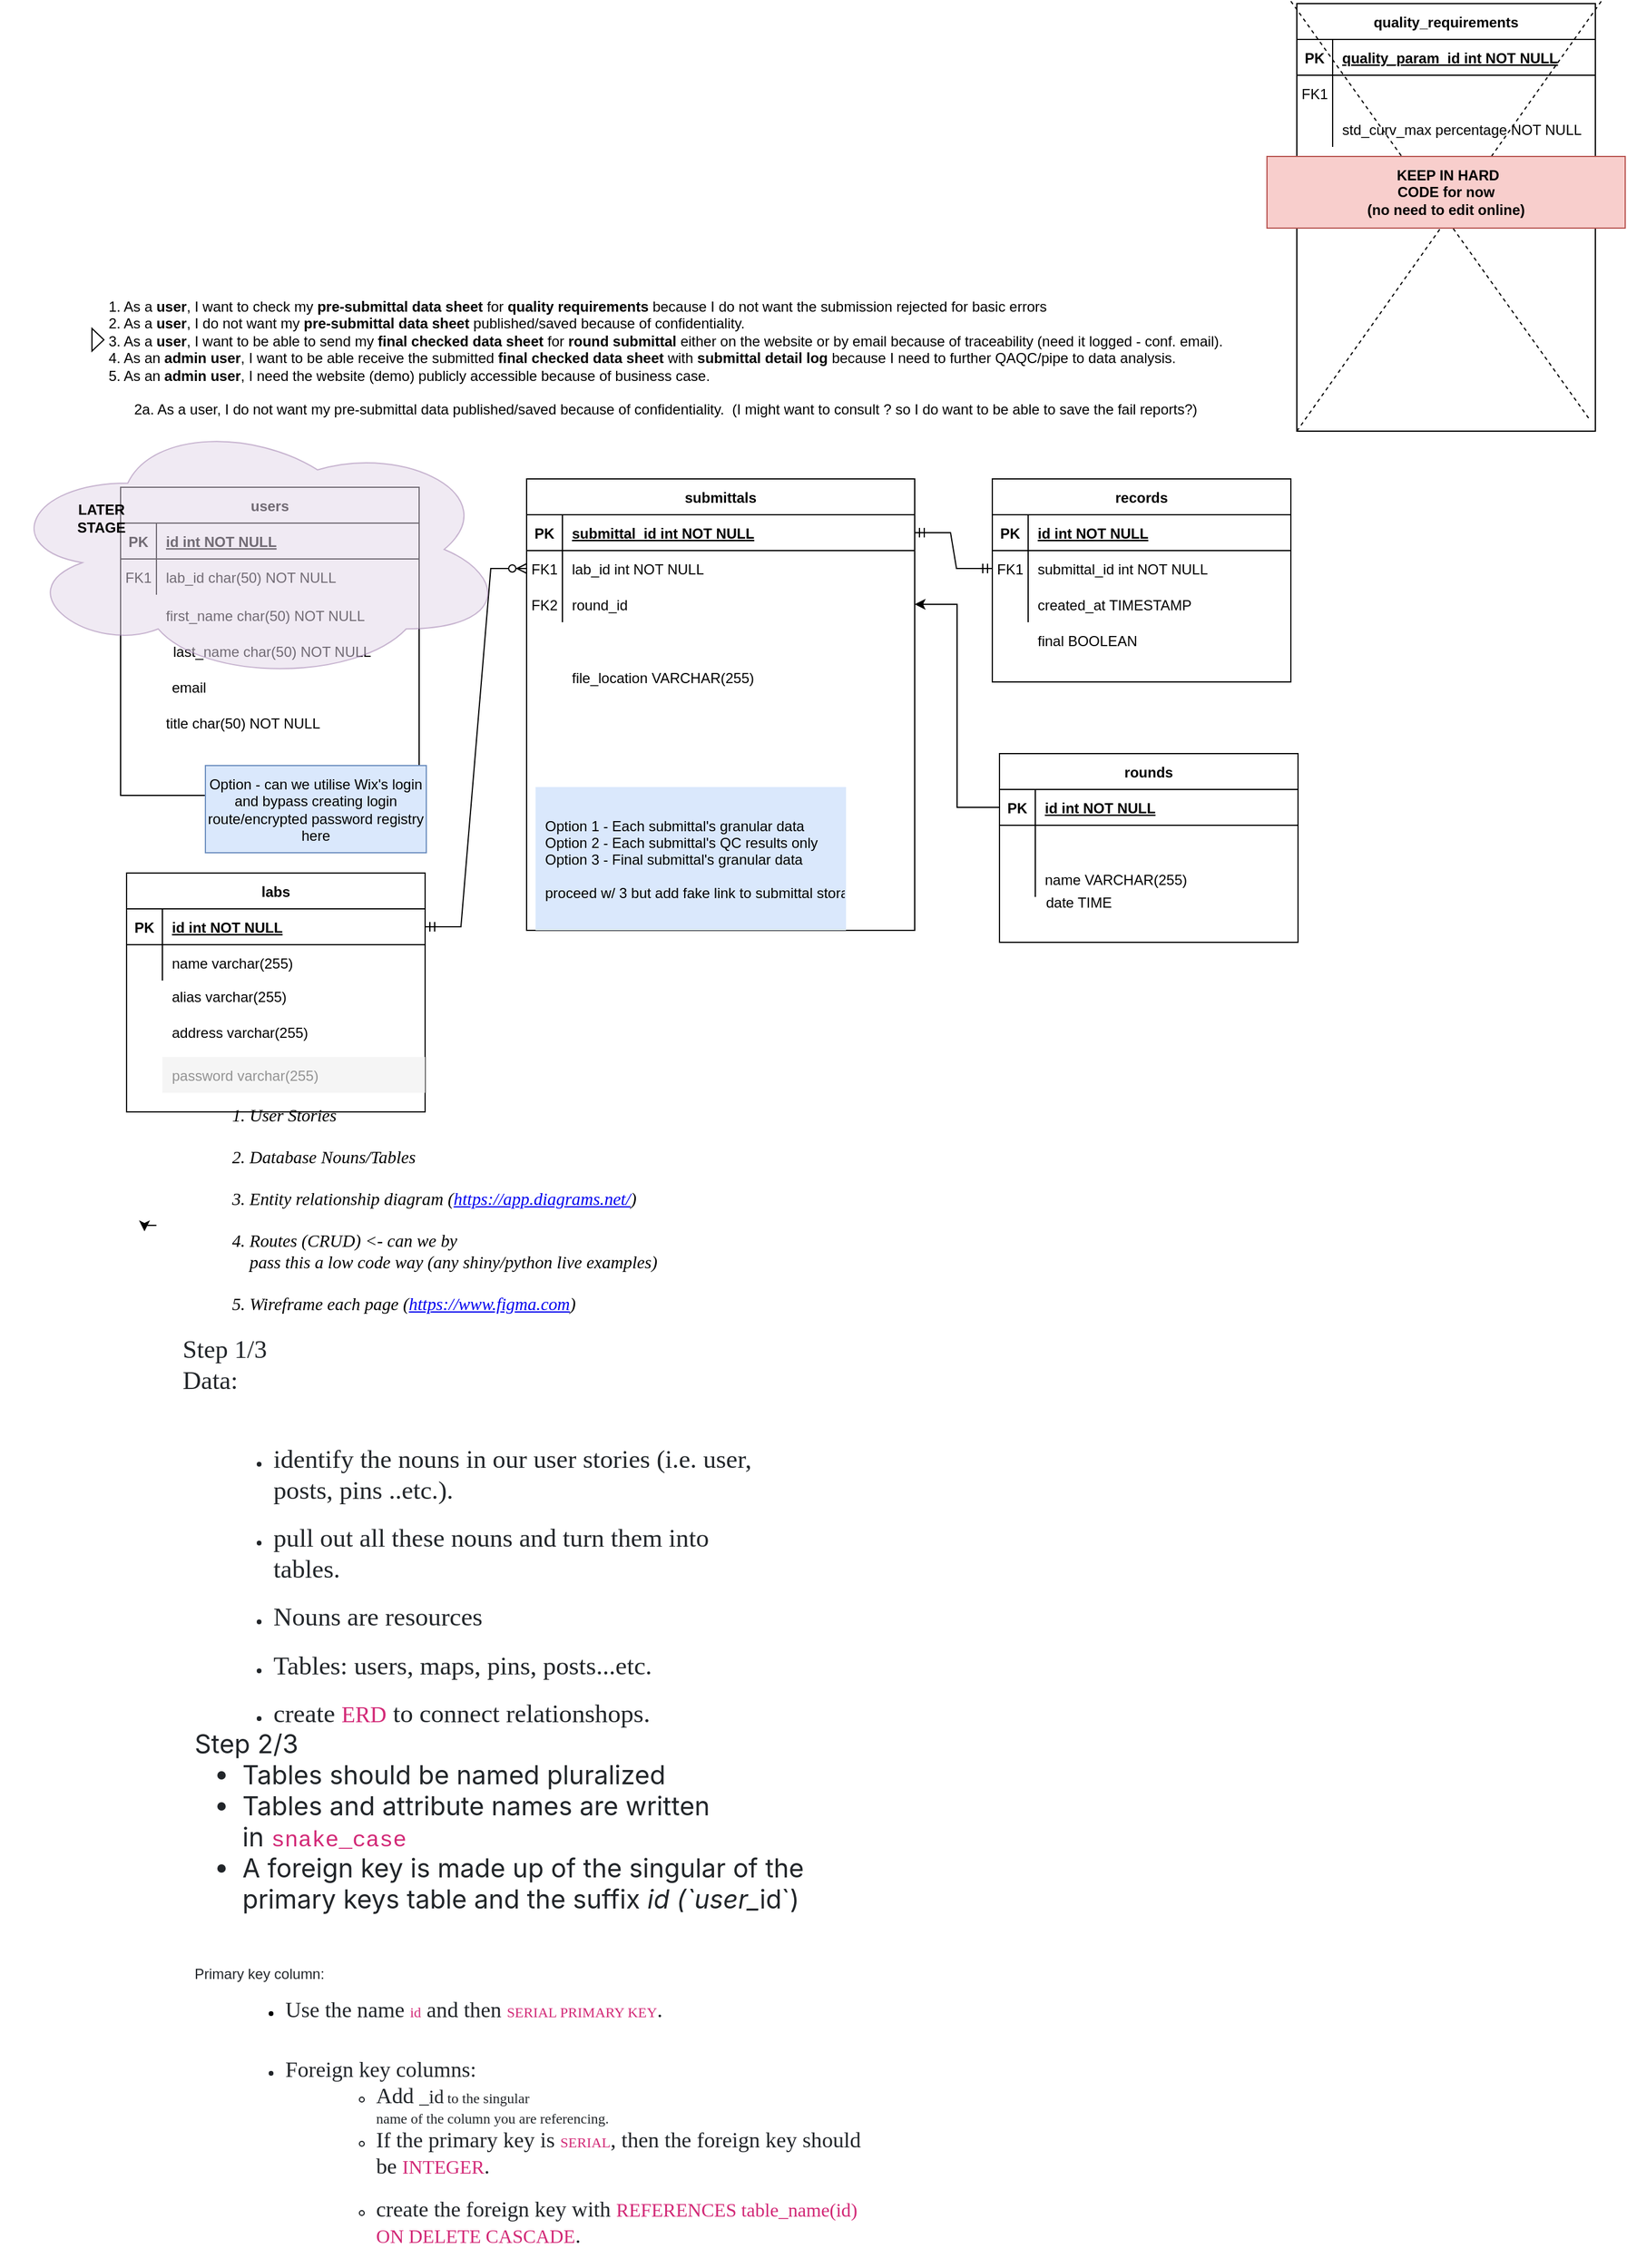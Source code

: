 <mxfile version="22.0.4" type="github">
  <diagram id="R2lEEEUBdFMjLlhIrx00" name="Page-1">
    <mxGraphModel dx="1900" dy="1681" grid="1" gridSize="10" guides="1" tooltips="1" connect="1" arrows="1" fold="1" page="1" pageScale="1" pageWidth="850" pageHeight="1100" math="0" shadow="0" extFonts="Permanent Marker^https://fonts.googleapis.com/css?family=Permanent+Marker">
      <root>
        <mxCell id="0" />
        <mxCell id="1" parent="0" />
        <mxCell id="C-vyLk0tnHw3VtMMgP7b-2" value="submittals" style="shape=table;startSize=30;container=1;collapsible=1;childLayout=tableLayout;fixedRows=1;rowLines=0;fontStyle=1;align=center;resizeLast=1;" parent="1" vertex="1">
          <mxGeometry x="390" y="200" width="325" height="378" as="geometry" />
        </mxCell>
        <mxCell id="C-vyLk0tnHw3VtMMgP7b-3" value="" style="shape=partialRectangle;collapsible=0;dropTarget=0;pointerEvents=0;fillColor=none;points=[[0,0.5],[1,0.5]];portConstraint=eastwest;top=0;left=0;right=0;bottom=1;" parent="C-vyLk0tnHw3VtMMgP7b-2" vertex="1">
          <mxGeometry y="30" width="325" height="30" as="geometry" />
        </mxCell>
        <mxCell id="C-vyLk0tnHw3VtMMgP7b-4" value="PK" style="shape=partialRectangle;overflow=hidden;connectable=0;fillColor=none;top=0;left=0;bottom=0;right=0;fontStyle=1;" parent="C-vyLk0tnHw3VtMMgP7b-3" vertex="1">
          <mxGeometry width="30" height="30" as="geometry">
            <mxRectangle width="30" height="30" as="alternateBounds" />
          </mxGeometry>
        </mxCell>
        <mxCell id="C-vyLk0tnHw3VtMMgP7b-5" value="submittal_id int NOT NULL " style="shape=partialRectangle;overflow=hidden;connectable=0;fillColor=none;top=0;left=0;bottom=0;right=0;align=left;spacingLeft=6;fontStyle=5;" parent="C-vyLk0tnHw3VtMMgP7b-3" vertex="1">
          <mxGeometry x="30" width="295" height="30" as="geometry">
            <mxRectangle width="295" height="30" as="alternateBounds" />
          </mxGeometry>
        </mxCell>
        <mxCell id="C-vyLk0tnHw3VtMMgP7b-6" value="" style="shape=partialRectangle;collapsible=0;dropTarget=0;pointerEvents=0;fillColor=none;points=[[0,0.5],[1,0.5]];portConstraint=eastwest;top=0;left=0;right=0;bottom=0;" parent="C-vyLk0tnHw3VtMMgP7b-2" vertex="1">
          <mxGeometry y="60" width="325" height="30" as="geometry" />
        </mxCell>
        <mxCell id="C-vyLk0tnHw3VtMMgP7b-7" value="FK1" style="shape=partialRectangle;overflow=hidden;connectable=0;fillColor=none;top=0;left=0;bottom=0;right=0;" parent="C-vyLk0tnHw3VtMMgP7b-6" vertex="1">
          <mxGeometry width="30" height="30" as="geometry">
            <mxRectangle width="30" height="30" as="alternateBounds" />
          </mxGeometry>
        </mxCell>
        <mxCell id="C-vyLk0tnHw3VtMMgP7b-8" value="lab_id int NOT NULL" style="shape=partialRectangle;overflow=hidden;connectable=0;fillColor=none;top=0;left=0;bottom=0;right=0;align=left;spacingLeft=6;" parent="C-vyLk0tnHw3VtMMgP7b-6" vertex="1">
          <mxGeometry x="30" width="295" height="30" as="geometry">
            <mxRectangle width="295" height="30" as="alternateBounds" />
          </mxGeometry>
        </mxCell>
        <mxCell id="C-vyLk0tnHw3VtMMgP7b-9" value="" style="shape=partialRectangle;collapsible=0;dropTarget=0;pointerEvents=0;fillColor=none;points=[[0,0.5],[1,0.5]];portConstraint=eastwest;top=0;left=0;right=0;bottom=0;" parent="C-vyLk0tnHw3VtMMgP7b-2" vertex="1">
          <mxGeometry y="90" width="325" height="30" as="geometry" />
        </mxCell>
        <mxCell id="C-vyLk0tnHw3VtMMgP7b-10" value="FK2" style="shape=partialRectangle;overflow=hidden;connectable=0;fillColor=none;top=0;left=0;bottom=0;right=0;" parent="C-vyLk0tnHw3VtMMgP7b-9" vertex="1">
          <mxGeometry width="30" height="30" as="geometry">
            <mxRectangle width="30" height="30" as="alternateBounds" />
          </mxGeometry>
        </mxCell>
        <mxCell id="C-vyLk0tnHw3VtMMgP7b-11" value="round_id" style="shape=partialRectangle;overflow=hidden;connectable=0;fillColor=none;top=0;left=0;bottom=0;right=0;align=left;spacingLeft=6;" parent="C-vyLk0tnHw3VtMMgP7b-9" vertex="1">
          <mxGeometry x="30" width="295" height="30" as="geometry">
            <mxRectangle width="295" height="30" as="alternateBounds" />
          </mxGeometry>
        </mxCell>
        <mxCell id="C-vyLk0tnHw3VtMMgP7b-13" value="quality_requirements" style="shape=table;startSize=30;container=1;collapsible=1;childLayout=tableLayout;fixedRows=1;rowLines=0;fontStyle=1;align=center;resizeLast=1;" parent="1" vertex="1">
          <mxGeometry x="1035" y="-198" width="250" height="358" as="geometry" />
        </mxCell>
        <mxCell id="C-vyLk0tnHw3VtMMgP7b-14" value="" style="shape=partialRectangle;collapsible=0;dropTarget=0;pointerEvents=0;fillColor=none;points=[[0,0.5],[1,0.5]];portConstraint=eastwest;top=0;left=0;right=0;bottom=1;" parent="C-vyLk0tnHw3VtMMgP7b-13" vertex="1">
          <mxGeometry y="30" width="250" height="30" as="geometry" />
        </mxCell>
        <mxCell id="C-vyLk0tnHw3VtMMgP7b-15" value="PK" style="shape=partialRectangle;overflow=hidden;connectable=0;fillColor=none;top=0;left=0;bottom=0;right=0;fontStyle=1;" parent="C-vyLk0tnHw3VtMMgP7b-14" vertex="1">
          <mxGeometry width="30" height="30" as="geometry">
            <mxRectangle width="30" height="30" as="alternateBounds" />
          </mxGeometry>
        </mxCell>
        <mxCell id="C-vyLk0tnHw3VtMMgP7b-16" value="quality_param_id int NOT NULL " style="shape=partialRectangle;overflow=hidden;connectable=0;fillColor=none;top=0;left=0;bottom=0;right=0;align=left;spacingLeft=6;fontStyle=5;" parent="C-vyLk0tnHw3VtMMgP7b-14" vertex="1">
          <mxGeometry x="30" width="220" height="30" as="geometry">
            <mxRectangle width="220" height="30" as="alternateBounds" />
          </mxGeometry>
        </mxCell>
        <mxCell id="C-vyLk0tnHw3VtMMgP7b-17" value="" style="shape=partialRectangle;collapsible=0;dropTarget=0;pointerEvents=0;fillColor=none;points=[[0,0.5],[1,0.5]];portConstraint=eastwest;top=0;left=0;right=0;bottom=0;" parent="C-vyLk0tnHw3VtMMgP7b-13" vertex="1">
          <mxGeometry y="60" width="250" height="30" as="geometry" />
        </mxCell>
        <mxCell id="C-vyLk0tnHw3VtMMgP7b-18" value="FK1" style="shape=partialRectangle;overflow=hidden;connectable=0;fillColor=none;top=0;left=0;bottom=0;right=0;" parent="C-vyLk0tnHw3VtMMgP7b-17" vertex="1">
          <mxGeometry width="30" height="30" as="geometry">
            <mxRectangle width="30" height="30" as="alternateBounds" />
          </mxGeometry>
        </mxCell>
        <mxCell id="C-vyLk0tnHw3VtMMgP7b-19" value="" style="shape=partialRectangle;overflow=hidden;connectable=0;fillColor=none;top=0;left=0;bottom=0;right=0;align=left;spacingLeft=6;" parent="C-vyLk0tnHw3VtMMgP7b-17" vertex="1">
          <mxGeometry x="30" width="220" height="30" as="geometry">
            <mxRectangle width="220" height="30" as="alternateBounds" />
          </mxGeometry>
        </mxCell>
        <mxCell id="C-vyLk0tnHw3VtMMgP7b-20" value="" style="shape=partialRectangle;collapsible=0;dropTarget=0;pointerEvents=0;fillColor=none;points=[[0,0.5],[1,0.5]];portConstraint=eastwest;top=0;left=0;right=0;bottom=0;" parent="C-vyLk0tnHw3VtMMgP7b-13" vertex="1">
          <mxGeometry y="90" width="250" height="30" as="geometry" />
        </mxCell>
        <mxCell id="C-vyLk0tnHw3VtMMgP7b-21" value="" style="shape=partialRectangle;overflow=hidden;connectable=0;fillColor=none;top=0;left=0;bottom=0;right=0;" parent="C-vyLk0tnHw3VtMMgP7b-20" vertex="1">
          <mxGeometry width="30" height="30" as="geometry">
            <mxRectangle width="30" height="30" as="alternateBounds" />
          </mxGeometry>
        </mxCell>
        <mxCell id="C-vyLk0tnHw3VtMMgP7b-22" value="std_curv_max percentage NOT NULL" style="shape=partialRectangle;overflow=hidden;connectable=0;fillColor=none;top=0;left=0;bottom=0;right=0;align=left;spacingLeft=6;" parent="C-vyLk0tnHw3VtMMgP7b-20" vertex="1">
          <mxGeometry x="30" width="220" height="30" as="geometry">
            <mxRectangle width="220" height="30" as="alternateBounds" />
          </mxGeometry>
        </mxCell>
        <mxCell id="C-vyLk0tnHw3VtMMgP7b-23" value="users" style="shape=table;startSize=30;container=1;collapsible=1;childLayout=tableLayout;fixedRows=1;rowLines=0;fontStyle=1;align=center;resizeLast=1;" parent="1" vertex="1">
          <mxGeometry x="50" y="207" width="250" height="258" as="geometry" />
        </mxCell>
        <mxCell id="C-vyLk0tnHw3VtMMgP7b-24" value="" style="shape=partialRectangle;collapsible=0;dropTarget=0;pointerEvents=0;fillColor=none;points=[[0,0.5],[1,0.5]];portConstraint=eastwest;top=0;left=0;right=0;bottom=1;" parent="C-vyLk0tnHw3VtMMgP7b-23" vertex="1">
          <mxGeometry y="30" width="250" height="30" as="geometry" />
        </mxCell>
        <mxCell id="C-vyLk0tnHw3VtMMgP7b-25" value="PK" style="shape=partialRectangle;overflow=hidden;connectable=0;fillColor=none;top=0;left=0;bottom=0;right=0;fontStyle=1;" parent="C-vyLk0tnHw3VtMMgP7b-24" vertex="1">
          <mxGeometry width="30" height="30" as="geometry">
            <mxRectangle width="30" height="30" as="alternateBounds" />
          </mxGeometry>
        </mxCell>
        <mxCell id="C-vyLk0tnHw3VtMMgP7b-26" value="id int NOT NULL " style="shape=partialRectangle;overflow=hidden;connectable=0;fillColor=none;top=0;left=0;bottom=0;right=0;align=left;spacingLeft=6;fontStyle=5;" parent="C-vyLk0tnHw3VtMMgP7b-24" vertex="1">
          <mxGeometry x="30" width="220" height="30" as="geometry">
            <mxRectangle width="220" height="30" as="alternateBounds" />
          </mxGeometry>
        </mxCell>
        <mxCell id="C-vyLk0tnHw3VtMMgP7b-27" value="" style="shape=partialRectangle;collapsible=0;dropTarget=0;pointerEvents=0;fillColor=none;points=[[0,0.5],[1,0.5]];portConstraint=eastwest;top=0;left=0;right=0;bottom=0;" parent="C-vyLk0tnHw3VtMMgP7b-23" vertex="1">
          <mxGeometry y="60" width="250" height="30" as="geometry" />
        </mxCell>
        <mxCell id="C-vyLk0tnHw3VtMMgP7b-28" value="FK1" style="shape=partialRectangle;overflow=hidden;connectable=0;fillColor=none;top=0;left=0;bottom=0;right=0;" parent="C-vyLk0tnHw3VtMMgP7b-27" vertex="1">
          <mxGeometry width="30" height="30" as="geometry">
            <mxRectangle width="30" height="30" as="alternateBounds" />
          </mxGeometry>
        </mxCell>
        <mxCell id="C-vyLk0tnHw3VtMMgP7b-29" value="lab_id char(50) NOT NULL" style="shape=partialRectangle;overflow=hidden;connectable=0;fillColor=none;top=0;left=0;bottom=0;right=0;align=left;spacingLeft=6;" parent="C-vyLk0tnHw3VtMMgP7b-27" vertex="1">
          <mxGeometry x="30" width="220" height="30" as="geometry">
            <mxRectangle width="220" height="30" as="alternateBounds" />
          </mxGeometry>
        </mxCell>
        <mxCell id="vGxOkrH0zRZI_J92hGHK-21" style="edgeStyle=orthogonalEdgeStyle;rounded=0;orthogonalLoop=1;jettySize=auto;html=1;exitX=0;exitY=0.5;exitDx=0;exitDy=0;" edge="1" parent="1" source="6bqY5o3mOroTgVvBI9Zh-2">
          <mxGeometry relative="1" as="geometry">
            <mxPoint x="70" y="830" as="targetPoint" />
          </mxGeometry>
        </mxCell>
        <mxCell id="6bqY5o3mOroTgVvBI9Zh-2" value="&lt;ol type=&quot;1&quot; style=&quot;margin-left: 0.375in; direction: ltr; unicode-bidi: embed; margin-top: 0in; margin-bottom: 0in; font-family: Calibri; font-size: 11pt; font-weight: normal;&quot;&gt;&#xa; &lt;li value=&quot;1&quot; style=&quot;margin-top:0;margin-bottom:0;vertical-align:middle&quot;&gt;&lt;span style=&quot;font-weight: normal; font-family: Calibri; font-size: 11pt;&quot;&gt;User Stories&lt;/span&gt;&lt;/li&gt;&#xa; &lt;li style=&quot;margin-top:0;margin-bottom:0;vertical-align:middle&quot;&gt;&lt;span style=&quot;font-family:Calibri;font-size:11.0pt&quot;&gt;Database Nouns/Tables&lt;/span&gt;&lt;/li&gt;&#xa; &lt;li style=&quot;margin-top:0;margin-bottom:0;vertical-align:middle&quot;&gt;&lt;span style=&quot;font-family:Calibri;font-size:11.0pt&quot;&gt;Entity relationship diagram (&lt;/span&gt;&lt;a href=&quot;https://app.diagrams.net/&quot;&gt;&lt;span style=&quot;font-family:Calibri;&#xa;     font-size:11.0pt&quot;&gt;https://app.diagrams.net/&lt;/span&gt;&lt;/a&gt;&lt;span style=&quot;font-family:Calibri;font-size:11.0pt&quot;&gt;)&lt;/span&gt;&lt;/li&gt;&#xa; &lt;li style=&quot;margin-top:0;margin-bottom:0;vertical-align:middle&quot;&gt;&lt;span style=&quot;font-family:Calibri;font-size:11.0pt&quot;&gt;Routes (CRUD) &amp;lt;- can we by&#xa;     pass this a low code way (any shiny/python live examples)&lt;/span&gt;&lt;/li&gt;&#xa; &lt;li style=&quot;margin-top:0;margin-bottom:0;vertical-align:middle&quot;&gt;&lt;span style=&quot;font-family:Calibri;font-size:11.0pt&quot;&gt;Wireframe each page (&lt;/span&gt;&lt;a href=&quot;https://www.figma.com&quot;&gt;&lt;span style=&quot;font-family:Calibri;font-size:&#xa;     11.0pt&quot;&gt;https://www.figma.com&lt;/span&gt;&lt;/a&gt;&lt;span style=&quot;font-family:Calibri;&#xa;     font-size:11.0pt&quot;&gt;)&lt;/span&gt;&lt;/li&gt;&#xa;&lt;/ol&gt;" style="text;whiteSpace=wrap;html=1;fontStyle=2" parent="1" vertex="1">
          <mxGeometry x="80" y="700" width="450" height="250" as="geometry" />
        </mxCell>
        <mxCell id="6bqY5o3mOroTgVvBI9Zh-3" value="&lt;p style=&quot;margin:0in;font-family:Calibri;font-size:16.0pt;color:#212529&quot;&gt;&lt;span style=&quot;background:white&quot;&gt;Step 1/3&lt;/span&gt;&lt;/p&gt;&lt;p style=&quot;margin:0in;font-family:Calibri;font-size:16.0pt;color:#212529&quot;&gt;&lt;span style=&quot;background:white&quot;&gt;Data:&lt;/span&gt;&lt;/p&gt;&lt;br&gt;&lt;br&gt;&lt;ul type=&quot;disc&quot; style=&quot;margin-left:.375in;direction:ltr;unicode-bidi:embed;&lt;br/&gt; margin-top:0in;margin-bottom:0in&quot;&gt; &lt;li style=&quot;margin-top:0;margin-bottom:0;vertical-align:middle;color:#212529&quot;&gt;&lt;span style=&quot;font-family:Calibri;font-size:16.2pt;background:white&quot;&gt;identify the&amp;nbsp;nouns in our user stories (i.e. user, posts, pins ..etc.).&lt;/span&gt;&lt;/li&gt;&lt;br&gt; &lt;li style=&quot;margin-top:0;margin-bottom:0;vertical-align:middle;color:#212529&quot;&gt;&lt;span style=&quot;font-family:Calibri;font-size:16.2pt;background:white&quot;&gt;pull out all&amp;nbsp;these nouns and turn them into tables.&lt;/span&gt;&lt;/li&gt;&lt;br&gt; &lt;li style=&quot;margin-top:0;margin-bottom:0;vertical-align:middle;color:#212529&quot;&gt;&lt;span style=&quot;font-family:Calibri;font-size:16.2pt;background:white&quot;&gt;Nouns are&amp;nbsp;resources&lt;/span&gt;&lt;/li&gt;&lt;br&gt; &lt;li style=&quot;margin-top:0;margin-bottom:0;vertical-align:middle;color:#212529&quot;&gt;&lt;span style=&quot;font-family:Calibri;font-size:16.2pt;background:white&quot;&gt;Tables:&amp;nbsp;users, maps, pins, posts...etc.&lt;/span&gt;&lt;/li&gt;&lt;br&gt; &lt;li style=&quot;margin-top:0;margin-bottom:0;vertical-align:middle;color:#212529&quot;&gt;&lt;span style=&quot;font-family:Calibri;font-size:16.2pt;color:#212529;background:white&quot;&gt;create&amp;nbsp;&lt;/span&gt;&lt;span style=&quot;font-family:Calibri;font-size:14.15pt;color:#D22876;background:&lt;br/&gt;     white&quot;&gt;ERD&lt;/span&gt;&lt;span style=&quot;font-family:Calibri;font-size:16.2pt;&lt;br/&gt;     color:#212529;background:white&quot;&gt;&amp;nbsp;to connect relationshops.&lt;/span&gt;&lt;/li&gt;&lt;br&gt;&lt;/ul&gt;" style="text;whiteSpace=wrap;html=1;" parent="1" vertex="1">
          <mxGeometry x="100" y="910" width="490" height="180" as="geometry" />
        </mxCell>
        <mxCell id="6bqY5o3mOroTgVvBI9Zh-4" value="&lt;div style=&quot;text-align: left;&quot;&gt;&lt;span style=&quot;background-color: initial;&quot;&gt;1. As a &lt;b&gt;user&lt;/b&gt;, I want to check my &lt;b&gt;pre-submittal data sheet&lt;/b&gt; for&lt;b&gt;&amp;nbsp;quality requirements&amp;nbsp;&lt;/b&gt;because I do not want the submission rejected for basic errors&lt;/span&gt;&lt;/div&gt;&lt;span style=&quot;background-color: initial;&quot;&gt;&lt;div style=&quot;text-align: left;&quot;&gt;&lt;span style=&quot;background-color: initial;&quot;&gt;2. As a &lt;b&gt;user&lt;/b&gt;, I do not want my &lt;b&gt;pre-submittal data sheet &lt;/b&gt;published/saved because of confidentiality.&amp;nbsp;&amp;nbsp;&lt;/span&gt;&lt;/div&gt;&lt;/span&gt;&lt;div style=&quot;text-align: left;&quot;&gt;3. As a &lt;b&gt;user&lt;/b&gt;, I want to be able to send my &lt;b&gt;final checked data sheet&lt;/b&gt; for &lt;b&gt;round submittal &lt;/b&gt;either on the website or by email because of traceability (need it logged - conf. email).&lt;/div&gt;&lt;div style=&quot;text-align: left;&quot;&gt;4. As an &lt;b&gt;admin user&lt;/b&gt;, I want to be able receive the submitted&amp;nbsp;&lt;b style=&quot;border-color: var(--border-color);&quot;&gt;final checked data sheet&lt;/b&gt;&amp;nbsp;with &lt;b&gt;submittal detail log &lt;/b&gt;because I need to further QAQC/pipe to data analysis.&lt;/div&gt;&lt;div style=&quot;text-align: left;&quot;&gt;5. As an &lt;b&gt;admin user&lt;/b&gt;, I need the website (demo) publicly accessible because of business case.&lt;/div&gt;&lt;div style=&quot;text-align: left;&quot;&gt;&lt;br&gt;&lt;/div&gt;2a. As a user, I do not want my pre-submittal data published/saved because of confidentiality.&amp;nbsp; (I might want to consult ? so I do want to be able to save the fail reports?)&lt;div style=&quot;text-align: left;&quot;&gt;&amp;nbsp;&lt;/div&gt;" style="text;html=1;align=center;verticalAlign=middle;resizable=0;points=[];autosize=1;strokeColor=none;fillColor=none;" parent="1" vertex="1">
          <mxGeometry x="26" y="41" width="960" height="130" as="geometry" />
        </mxCell>
        <mxCell id="6bqY5o3mOroTgVvBI9Zh-5" value="records" style="shape=table;startSize=30;container=1;collapsible=1;childLayout=tableLayout;fixedRows=1;rowLines=0;fontStyle=1;align=center;resizeLast=1;" parent="1" vertex="1">
          <mxGeometry x="780" y="200" width="250" height="170" as="geometry" />
        </mxCell>
        <mxCell id="6bqY5o3mOroTgVvBI9Zh-6" value="" style="shape=partialRectangle;collapsible=0;dropTarget=0;pointerEvents=0;fillColor=none;points=[[0,0.5],[1,0.5]];portConstraint=eastwest;top=0;left=0;right=0;bottom=1;" parent="6bqY5o3mOroTgVvBI9Zh-5" vertex="1">
          <mxGeometry y="30" width="250" height="30" as="geometry" />
        </mxCell>
        <mxCell id="6bqY5o3mOroTgVvBI9Zh-7" value="PK" style="shape=partialRectangle;overflow=hidden;connectable=0;fillColor=none;top=0;left=0;bottom=0;right=0;fontStyle=1;" parent="6bqY5o3mOroTgVvBI9Zh-6" vertex="1">
          <mxGeometry width="30" height="30" as="geometry">
            <mxRectangle width="30" height="30" as="alternateBounds" />
          </mxGeometry>
        </mxCell>
        <mxCell id="6bqY5o3mOroTgVvBI9Zh-8" value="id int NOT NULL " style="shape=partialRectangle;overflow=hidden;connectable=0;fillColor=none;top=0;left=0;bottom=0;right=0;align=left;spacingLeft=6;fontStyle=5;" parent="6bqY5o3mOroTgVvBI9Zh-6" vertex="1">
          <mxGeometry x="30" width="220" height="30" as="geometry">
            <mxRectangle width="220" height="30" as="alternateBounds" />
          </mxGeometry>
        </mxCell>
        <mxCell id="6bqY5o3mOroTgVvBI9Zh-9" value="" style="shape=partialRectangle;collapsible=0;dropTarget=0;pointerEvents=0;fillColor=none;points=[[0,0.5],[1,0.5]];portConstraint=eastwest;top=0;left=0;right=0;bottom=0;" parent="6bqY5o3mOroTgVvBI9Zh-5" vertex="1">
          <mxGeometry y="60" width="250" height="30" as="geometry" />
        </mxCell>
        <mxCell id="6bqY5o3mOroTgVvBI9Zh-10" value="FK1" style="shape=partialRectangle;overflow=hidden;connectable=0;fillColor=none;top=0;left=0;bottom=0;right=0;" parent="6bqY5o3mOroTgVvBI9Zh-9" vertex="1">
          <mxGeometry width="30" height="30" as="geometry">
            <mxRectangle width="30" height="30" as="alternateBounds" />
          </mxGeometry>
        </mxCell>
        <mxCell id="6bqY5o3mOroTgVvBI9Zh-11" value="submittal_id int NOT NULL" style="shape=partialRectangle;overflow=hidden;connectable=0;fillColor=none;top=0;left=0;bottom=0;right=0;align=left;spacingLeft=6;" parent="6bqY5o3mOroTgVvBI9Zh-9" vertex="1">
          <mxGeometry x="30" width="220" height="30" as="geometry">
            <mxRectangle width="220" height="30" as="alternateBounds" />
          </mxGeometry>
        </mxCell>
        <mxCell id="6bqY5o3mOroTgVvBI9Zh-12" value="" style="shape=partialRectangle;collapsible=0;dropTarget=0;pointerEvents=0;fillColor=none;points=[[0,0.5],[1,0.5]];portConstraint=eastwest;top=0;left=0;right=0;bottom=0;" parent="6bqY5o3mOroTgVvBI9Zh-5" vertex="1">
          <mxGeometry y="90" width="250" height="30" as="geometry" />
        </mxCell>
        <mxCell id="6bqY5o3mOroTgVvBI9Zh-13" value="" style="shape=partialRectangle;overflow=hidden;connectable=0;fillColor=none;top=0;left=0;bottom=0;right=0;" parent="6bqY5o3mOroTgVvBI9Zh-12" vertex="1">
          <mxGeometry width="30" height="30" as="geometry">
            <mxRectangle width="30" height="30" as="alternateBounds" />
          </mxGeometry>
        </mxCell>
        <mxCell id="6bqY5o3mOroTgVvBI9Zh-14" value="created_at TIMESTAMP " style="shape=partialRectangle;overflow=hidden;connectable=0;fillColor=none;top=0;left=0;bottom=0;right=0;align=left;spacingLeft=6;" parent="6bqY5o3mOroTgVvBI9Zh-12" vertex="1">
          <mxGeometry x="30" width="220" height="30" as="geometry">
            <mxRectangle width="220" height="30" as="alternateBounds" />
          </mxGeometry>
        </mxCell>
        <mxCell id="OLvyXjZIV-3iLolBgsrd-2" value="last_name char(50) NOT NULL" style="shape=partialRectangle;overflow=hidden;connectable=0;fillColor=none;top=0;left=0;bottom=0;right=0;align=left;spacingLeft=6;" parent="1" vertex="1">
          <mxGeometry x="86" y="329" width="220" height="30" as="geometry">
            <mxRectangle width="220" height="30" as="alternateBounds" />
          </mxGeometry>
        </mxCell>
        <mxCell id="OLvyXjZIV-3iLolBgsrd-4" value="title char(50) NOT NULL" style="shape=partialRectangle;overflow=hidden;connectable=0;fillColor=none;top=0;left=0;bottom=0;right=0;align=left;spacingLeft=6;" parent="1" vertex="1">
          <mxGeometry x="80" y="389" width="220" height="30" as="geometry">
            <mxRectangle width="220" height="30" as="alternateBounds" />
          </mxGeometry>
        </mxCell>
        <mxCell id="OLvyXjZIV-3iLolBgsrd-6" value="final BOOLEAN" style="shape=partialRectangle;overflow=hidden;connectable=0;fillColor=none;top=0;left=0;bottom=0;right=0;align=left;spacingLeft=6;" parent="1" vertex="1">
          <mxGeometry x="810" y="320" width="220" height="30" as="geometry">
            <mxRectangle width="220" height="30" as="alternateBounds" />
          </mxGeometry>
        </mxCell>
        <mxCell id="OLvyXjZIV-3iLolBgsrd-7" value="" style="shape=partialRectangle;collapsible=0;dropTarget=0;pointerEvents=0;fillColor=none;points=[[0,0.5],[1,0.5]];portConstraint=eastwest;top=0;left=0;right=0;bottom=0;" parent="1" vertex="1">
          <mxGeometry x="290" y="400" width="290" height="120" as="geometry" />
        </mxCell>
        <mxCell id="OLvyXjZIV-3iLolBgsrd-8" value="" style="shape=partialRectangle;overflow=hidden;connectable=0;fillColor=none;top=0;left=0;bottom=0;right=0;" parent="OLvyXjZIV-3iLolBgsrd-7" vertex="1">
          <mxGeometry width="30" height="30" as="geometry">
            <mxRectangle width="30" height="30" as="alternateBounds" />
          </mxGeometry>
        </mxCell>
        <mxCell id="OLvyXjZIV-3iLolBgsrd-10" value="" style="shape=partialRectangle;collapsible=0;dropTarget=0;pointerEvents=0;fillColor=none;points=[[0,0.5],[1,0.5]];portConstraint=eastwest;top=0;left=0;right=0;bottom=0;" parent="1" vertex="1">
          <mxGeometry x="395" y="337" width="250" height="30" as="geometry" />
        </mxCell>
        <mxCell id="OLvyXjZIV-3iLolBgsrd-11" value="" style="shape=partialRectangle;overflow=hidden;connectable=0;fillColor=none;top=0;left=0;bottom=0;right=0;" parent="OLvyXjZIV-3iLolBgsrd-10" vertex="1">
          <mxGeometry width="30" height="30" as="geometry">
            <mxRectangle width="30" height="30" as="alternateBounds" />
          </mxGeometry>
        </mxCell>
        <mxCell id="OLvyXjZIV-3iLolBgsrd-17" value="" style="endArrow=none;dashed=1;html=1;rounded=0;exitX=0;exitY=1;exitDx=0;exitDy=0;" parent="1" source="C-vyLk0tnHw3VtMMgP7b-13" edge="1">
          <mxGeometry width="50" height="50" relative="1" as="geometry">
            <mxPoint x="1150" y="60" as="sourcePoint" />
            <mxPoint x="1290" y="-200" as="targetPoint" />
          </mxGeometry>
        </mxCell>
        <mxCell id="OLvyXjZIV-3iLolBgsrd-20" value="" style="endArrow=none;dashed=1;html=1;rounded=0;" parent="1" edge="1">
          <mxGeometry width="50" height="50" relative="1" as="geometry">
            <mxPoint x="1030" y="-200" as="sourcePoint" />
            <mxPoint x="1280" y="150" as="targetPoint" />
          </mxGeometry>
        </mxCell>
        <mxCell id="OLvyXjZIV-3iLolBgsrd-25" value="&amp;nbsp;KEEP IN HARD&lt;br&gt;CODE for now&lt;br&gt;(no need to edit online)" style="text;html=1;strokeColor=#b85450;fillColor=#f8cecc;align=center;verticalAlign=middle;whiteSpace=wrap;rounded=0;fontStyle=1" parent="1" vertex="1">
          <mxGeometry x="1010" y="-70" width="300" height="60" as="geometry" />
        </mxCell>
        <mxCell id="OLvyXjZIV-3iLolBgsrd-26" value="&lt;ul type=&quot;disc&quot; style=&quot;margin-left:.375in;direction:ltr;unicode-bidi:embed;&lt;br/&gt; margin-top:0in;margin-bottom:0in&quot;&gt;&lt;br&gt;&lt;/ul&gt;" style="text;whiteSpace=wrap;html=1;" parent="1" vertex="1">
          <mxGeometry x="576" y="1130" width="390" height="310" as="geometry" />
        </mxCell>
        <mxCell id="OLvyXjZIV-3iLolBgsrd-28" value="" style="edgeStyle=entityRelationEdgeStyle;fontSize=12;html=1;endArrow=ERzeroToMany;startArrow=ERmandOne;rounded=0;" parent="1" edge="1" target="C-vyLk0tnHw3VtMMgP7b-6" source="vGxOkrH0zRZI_J92hGHK-6">
          <mxGeometry width="100" height="100" relative="1" as="geometry">
            <mxPoint x="305" y="257" as="sourcePoint" />
            <mxPoint x="365" y="290" as="targetPoint" />
          </mxGeometry>
        </mxCell>
        <mxCell id="OLvyXjZIV-3iLolBgsrd-29" value="" style="edgeStyle=entityRelationEdgeStyle;fontSize=12;html=1;endArrow=ERmandOne;startArrow=ERmandOne;rounded=0;" parent="1" source="C-vyLk0tnHw3VtMMgP7b-3" target="6bqY5o3mOroTgVvBI9Zh-9" edge="1">
          <mxGeometry width="100" height="100" relative="1" as="geometry">
            <mxPoint x="650" y="370" as="sourcePoint" />
            <mxPoint x="715" y="160" as="targetPoint" />
          </mxGeometry>
        </mxCell>
        <mxCell id="OLvyXjZIV-3iLolBgsrd-42" value="" style="edgeStyle=orthogonalEdgeStyle;rounded=0;orthogonalLoop=1;jettySize=auto;html=1;" parent="1" source="OLvyXjZIV-3iLolBgsrd-32" target="C-vyLk0tnHw3VtMMgP7b-9" edge="1">
          <mxGeometry relative="1" as="geometry" />
        </mxCell>
        <mxCell id="OLvyXjZIV-3iLolBgsrd-44" value="Option - can we utilise Wix&#39;s login and bypass creating login route/encrypted password registry here" style="text;html=1;strokeColor=#6c8ebf;fillColor=#dae8fc;align=center;verticalAlign=middle;whiteSpace=wrap;rounded=0;" parent="1" vertex="1">
          <mxGeometry x="121" y="440" width="185" height="73" as="geometry" />
        </mxCell>
        <mxCell id="vGxOkrH0zRZI_J92hGHK-1" value="&lt;div&gt;&lt;font face=&quot;-apple-system, BlinkMacSystemFont, Segoe UI, Roboto, Helvetica Neue, Arial, sans-serif, Apple Color Emoji, Segoe UI Emoji, Segoe UI Symbol&quot; color=&quot;#212529&quot;&gt;&lt;span style=&quot;font-size: 21.6px;&quot;&gt;Step 2/3&lt;/span&gt;&lt;/font&gt;&lt;/div&gt;&lt;ul style=&quot;box-sizing: border-box; margin-top: 0px; margin-bottom: 1rem; color: rgb(33, 37, 41); font-family: -apple-system, BlinkMacSystemFont, &amp;quot;Segoe UI&amp;quot;, Roboto, &amp;quot;Helvetica Neue&amp;quot;, Arial, sans-serif, &amp;quot;Apple Color Emoji&amp;quot;, &amp;quot;Segoe UI Emoji&amp;quot;, &amp;quot;Segoe UI Symbol&amp;quot;; font-size: 21.6px; font-style: normal; font-variant-ligatures: normal; font-variant-caps: normal; font-weight: 400; letter-spacing: normal; orphans: 2; text-align: left; text-indent: 0px; text-transform: none; widows: 2; word-spacing: 0px; -webkit-text-stroke-width: 0px; background-color: rgb(255, 255, 255); text-decoration-thickness: initial; text-decoration-style: initial; text-decoration-color: initial;&quot;&gt;&lt;li style=&quot;box-sizing: border-box;&quot;&gt;Tables should be named pluralized&lt;/li&gt;&lt;li style=&quot;box-sizing: border-box;&quot;&gt;Tables and attribute names are written in&lt;span&gt;&amp;nbsp;&lt;/span&gt;&lt;code style=&quot;box-sizing: border-box; font-family: SFMono-Regular, Menlo, Monaco, Consolas, &amp;quot;Liberation Mono&amp;quot;, &amp;quot;Courier New&amp;quot;, monospace; font-size: 18.9px; color: rgb(210, 40, 118); word-break: break-word;&quot;&gt;snake_case&lt;/code&gt;&lt;/li&gt;&lt;li style=&quot;box-sizing: border-box;&quot;&gt;A foreign key is made up of the singular of the primary keys table and the suffix&lt;span&gt;&amp;nbsp;&lt;/span&gt;&lt;em style=&quot;box-sizing: border-box;&quot;&gt;id (`user_&lt;/em&gt;id`)&lt;/li&gt;&lt;/ul&gt;&lt;div&gt;&lt;font face=&quot;-apple-system, BlinkMacSystemFont, Segoe UI, Roboto, Helvetica Neue, Arial, sans-serif, Apple Color Emoji, Segoe UI Emoji, Segoe UI Symbol&quot; color=&quot;#212529&quot;&gt;&lt;span style=&quot;font-size: 21.6px;&quot;&gt;&lt;br&gt;&lt;/span&gt;&lt;/font&gt;&lt;/div&gt;&lt;div&gt;&lt;span style=&quot;color: rgb(33, 37, 41); background-color: initial;&quot;&gt;Primary key&amp;nbsp;column:&lt;/span&gt;&lt;br&gt;&lt;ul style=&quot;border-color: var(--border-color); margin-left: 0.375in; direction: ltr; unicode-bidi: embed; margin-bottom: 0in;&quot; type=&quot;disc&quot;&gt;&lt;li&gt;&lt;span style=&quot;color: rgb(33, 37, 41); background-color: initial; border-color: var(--border-color); font-family: Calibri; font-size: 13.75pt;&quot;&gt;Use the name&amp;nbsp;&lt;/span&gt;&lt;span style=&quot;border-color: var(--border-color); font-family: Calibri; color: rgb(210, 40, 118); background: white;&quot;&gt;id&lt;/span&gt;&lt;span style=&quot;color: rgb(33, 37, 41); background-color: initial; border-color: var(--border-color); font-family: Calibri; font-size: 13.75pt;&quot;&gt;&amp;nbsp;and then&amp;nbsp;&lt;/span&gt;&lt;span style=&quot;border-color: var(--border-color); font-family: Calibri; color: rgb(210, 40, 118); background: white;&quot;&gt;SERIAL PRIMARY KEY&lt;/span&gt;&lt;span style=&quot;color: rgb(33, 37, 41); background-color: initial; border-color: var(--border-color); font-family: Calibri; font-size: 13.75pt;&quot;&gt;.&lt;/span&gt;&lt;br&gt;&lt;/li&gt;&lt;ul style=&quot;border-color: var(--border-color); margin-left: 0.375in; direction: ltr; unicode-bidi: embed; margin-bottom: 0in;&quot; type=&quot;circle&quot;&gt;&lt;br style=&quot;border-color: var(--border-color);&quot;&gt;&lt;/ul&gt;&lt;br style=&quot;border-color: var(--border-color);&quot;&gt;&lt;li style=&quot;border-color: var(--border-color); margin-top: 0px; margin-bottom: 0px; vertical-align: middle; color: rgb(33, 37, 41);&quot;&gt;&lt;span style=&quot;border-color: var(--border-color); font-family: Calibri; font-size: 13.75pt; background: white;&quot;&gt;Foreign key&amp;nbsp;columns:&lt;/span&gt;&lt;/li&gt;&lt;ul style=&quot;border-color: var(--border-color); margin-left: 0.375in; direction: ltr; unicode-bidi: embed; margin-bottom: 0in;&quot; type=&quot;circle&quot;&gt;&lt;li style=&quot;border-color: var(--border-color); margin-top: 0px; margin-bottom: 0px; vertical-align: middle; color: rgb(33, 37, 41);&quot;&gt;&lt;span style=&quot;border-color: var(--border-color); font-family: Calibri; font-size: 13.75pt;&quot;&gt;Add&amp;nbsp;&lt;/span&gt;&lt;span style=&quot;border-color: var(--border-color); font-family: Calibri; font-size: 12.05pt; background: white;&quot;&gt;_id&lt;/span&gt;&lt;span style=&quot;border-color: var(--border-color); font-family: Calibri; background: white;&quot;&gt;&amp;nbsp;to the singular&lt;br style=&quot;border-color: var(--border-color);&quot;&gt;name of the column you are referencing.&lt;/span&gt;&lt;/li&gt;&lt;li style=&quot;border-color: var(--border-color); margin-top: 0px; margin-bottom: 0px; vertical-align: middle; color: rgb(33, 37, 41);&quot;&gt;&lt;span style=&quot;border-color: var(--border-color); font-family: Calibri; font-size: 13.75pt;&quot;&gt;If the primary key is&amp;nbsp;&lt;/span&gt;&lt;span style=&quot;border-color: var(--border-color); font-family: Calibri; color: rgb(210, 40, 118); background: white;&quot;&gt;SERIAL&lt;/span&gt;&lt;span style=&quot;border-color: var(--border-color); font-family: Calibri; font-size: 13.75pt;&quot;&gt;, then the foreign key should be&amp;nbsp;&lt;/span&gt;&lt;span style=&quot;border-color: var(--border-color); font-family: Calibri; font-size: 12.05pt; color: rgb(210, 40, 118);&quot;&gt;INTEGER&lt;/span&gt;&lt;span style=&quot;border-color: var(--border-color); font-family: Calibri; font-size: 13.75pt; background: white;&quot;&gt;.&lt;/span&gt;&lt;/li&gt;&lt;br style=&quot;border-color: var(--border-color);&quot;&gt;&lt;li style=&quot;border-color: var(--border-color); margin-top: 0px; margin-bottom: 0px; vertical-align: middle; color: rgb(33, 37, 41);&quot;&gt;&lt;span style=&quot;border-color: var(--border-color); font-family: Calibri; font-size: 13.75pt;&quot;&gt;create the foreign key with&amp;nbsp;&lt;/span&gt;&lt;span style=&quot;border-color: var(--border-color); font-family: Calibri; font-size: 12.05pt; color: rgb(210, 40, 118);&quot;&gt;REFERENCES table_name(id) ON DELETE CASCADE&lt;/span&gt;&lt;span style=&quot;border-color: var(--border-color); font-family: Calibri; font-size: 13.75pt;&quot;&gt;.&lt;/span&gt;&lt;/li&gt;&lt;br style=&quot;border-color: var(--border-color);&quot;&gt;&lt;/ul&gt;&lt;/ul&gt;&lt;/div&gt;" style="text;whiteSpace=wrap;html=1;" vertex="1" parent="1">
          <mxGeometry x="110" y="1240" width="560" height="270" as="geometry" />
        </mxCell>
        <mxCell id="vGxOkrH0zRZI_J92hGHK-2" value="" style="shape=image;verticalLabelPosition=bottom;labelBackgroundColor=default;verticalAlign=top;aspect=fixed;imageAspect=0;image=https://i.stack.imgur.com/tuRiZ.png;" vertex="1" parent="1">
          <mxGeometry x="620" y="650" width="524" height="385.83" as="geometry" />
        </mxCell>
        <mxCell id="OLvyXjZIV-3iLolBgsrd-9" value="Option 1 - Each submittal&#39;s granular data&#xa;Option 2 - Each submittal&#39;s QC results only&#xa;Option 3 - Final submittal&#39;s granular data&#xa;&#xa;proceed w/ 3 but add fake link to submittal storage location" style="shape=partialRectangle;overflow=hidden;connectable=0;fillColor=#dae8fc;top=0;left=0;bottom=0;right=0;align=left;spacingLeft=6;strokeColor=#6c8ebf;" parent="1" vertex="1">
          <mxGeometry x="397.5" y="458" width="260" height="120" as="geometry">
            <mxRectangle width="220" height="30" as="alternateBounds" />
          </mxGeometry>
        </mxCell>
        <mxCell id="vGxOkrH0zRZI_J92hGHK-3" value="email" style="shape=partialRectangle;overflow=hidden;connectable=0;fillColor=none;top=0;left=0;bottom=0;right=0;align=left;spacingLeft=6;" vertex="1" parent="1">
          <mxGeometry x="85" y="359" width="220" height="30" as="geometry">
            <mxRectangle width="220" height="30" as="alternateBounds" />
          </mxGeometry>
        </mxCell>
        <mxCell id="vGxOkrH0zRZI_J92hGHK-5" value="labs" style="shape=table;startSize=30;container=1;collapsible=1;childLayout=tableLayout;fixedRows=1;rowLines=0;fontStyle=1;align=center;resizeLast=1;" vertex="1" parent="1">
          <mxGeometry x="55" y="530" width="250" height="200" as="geometry" />
        </mxCell>
        <mxCell id="vGxOkrH0zRZI_J92hGHK-6" value="" style="shape=partialRectangle;collapsible=0;dropTarget=0;pointerEvents=0;fillColor=none;points=[[0,0.5],[1,0.5]];portConstraint=eastwest;top=0;left=0;right=0;bottom=1;" vertex="1" parent="vGxOkrH0zRZI_J92hGHK-5">
          <mxGeometry y="30" width="250" height="30" as="geometry" />
        </mxCell>
        <mxCell id="vGxOkrH0zRZI_J92hGHK-7" value="PK" style="shape=partialRectangle;overflow=hidden;connectable=0;fillColor=none;top=0;left=0;bottom=0;right=0;fontStyle=1;" vertex="1" parent="vGxOkrH0zRZI_J92hGHK-6">
          <mxGeometry width="30" height="30" as="geometry">
            <mxRectangle width="30" height="30" as="alternateBounds" />
          </mxGeometry>
        </mxCell>
        <mxCell id="vGxOkrH0zRZI_J92hGHK-8" value="id int NOT NULL " style="shape=partialRectangle;overflow=hidden;connectable=0;fillColor=none;top=0;left=0;bottom=0;right=0;align=left;spacingLeft=6;fontStyle=5;" vertex="1" parent="vGxOkrH0zRZI_J92hGHK-6">
          <mxGeometry x="30" width="220" height="30" as="geometry">
            <mxRectangle width="220" height="30" as="alternateBounds" />
          </mxGeometry>
        </mxCell>
        <mxCell id="vGxOkrH0zRZI_J92hGHK-9" value="" style="shape=partialRectangle;collapsible=0;dropTarget=0;pointerEvents=0;fillColor=none;points=[[0,0.5],[1,0.5]];portConstraint=eastwest;top=0;left=0;right=0;bottom=0;" vertex="1" parent="vGxOkrH0zRZI_J92hGHK-5">
          <mxGeometry y="60" width="250" height="30" as="geometry" />
        </mxCell>
        <mxCell id="vGxOkrH0zRZI_J92hGHK-10" value="" style="shape=partialRectangle;overflow=hidden;connectable=0;fillColor=none;top=0;left=0;bottom=0;right=0;" vertex="1" parent="vGxOkrH0zRZI_J92hGHK-9">
          <mxGeometry width="30" height="30" as="geometry">
            <mxRectangle width="30" height="30" as="alternateBounds" />
          </mxGeometry>
        </mxCell>
        <mxCell id="vGxOkrH0zRZI_J92hGHK-11" value="name varchar(255)" style="shape=partialRectangle;overflow=hidden;connectable=0;fillColor=none;top=0;left=0;bottom=0;right=0;align=left;spacingLeft=6;" vertex="1" parent="vGxOkrH0zRZI_J92hGHK-9">
          <mxGeometry x="30" width="220" height="30" as="geometry">
            <mxRectangle width="220" height="30" as="alternateBounds" />
          </mxGeometry>
        </mxCell>
        <mxCell id="vGxOkrH0zRZI_J92hGHK-12" value="alias varchar(255)" style="shape=partialRectangle;overflow=hidden;connectable=0;fillColor=none;top=0;left=0;bottom=0;right=0;align=left;spacingLeft=6;" vertex="1" parent="1">
          <mxGeometry x="85" y="618" width="220" height="30" as="geometry">
            <mxRectangle width="220" height="30" as="alternateBounds" />
          </mxGeometry>
        </mxCell>
        <mxCell id="vGxOkrH0zRZI_J92hGHK-13" value="address varchar(255)" style="shape=partialRectangle;overflow=hidden;connectable=0;fillColor=none;top=0;left=0;bottom=0;right=0;align=left;spacingLeft=6;" vertex="1" parent="1">
          <mxGeometry x="85" y="648" width="220" height="30" as="geometry">
            <mxRectangle width="220" height="30" as="alternateBounds" />
          </mxGeometry>
        </mxCell>
        <mxCell id="vGxOkrH0zRZI_J92hGHK-14" value="first_name char(50) NOT NULL" style="shape=partialRectangle;overflow=hidden;connectable=0;fillColor=none;top=0;left=0;bottom=0;right=0;align=left;spacingLeft=6;" vertex="1" parent="1">
          <mxGeometry x="80" y="299" width="220" height="30" as="geometry">
            <mxRectangle width="220" height="30" as="alternateBounds" />
          </mxGeometry>
        </mxCell>
        <mxCell id="vGxOkrH0zRZI_J92hGHK-17" value="" style="ellipse;shape=cloud;whiteSpace=wrap;html=1;opacity=50;fillColor=#e1d5e7;strokeColor=#9673a6;" vertex="1" parent="1">
          <mxGeometry x="-50" y="148" width="424" height="222" as="geometry" />
        </mxCell>
        <mxCell id="vGxOkrH0zRZI_J92hGHK-18" value="&lt;b&gt;LATER STAGE&lt;/b&gt;" style="text;html=1;strokeColor=none;fillColor=none;align=center;verticalAlign=middle;whiteSpace=wrap;rounded=0;" vertex="1" parent="1">
          <mxGeometry x="4" y="218" width="60" height="30" as="geometry" />
        </mxCell>
        <mxCell id="vGxOkrH0zRZI_J92hGHK-20" value="password varchar(255)" style="shape=partialRectangle;overflow=hidden;connectable=0;fillColor=#f5f5f5;top=0;left=0;bottom=0;right=0;align=left;spacingLeft=6;fontColor=#333333;strokeColor=#666666;textOpacity=50;" vertex="1" parent="1">
          <mxGeometry x="85" y="684" width="220" height="30" as="geometry">
            <mxRectangle width="220" height="30" as="alternateBounds" />
          </mxGeometry>
        </mxCell>
        <mxCell id="vGxOkrH0zRZI_J92hGHK-22" value="date TIME" style="shape=partialRectangle;overflow=hidden;connectable=0;fillColor=none;top=0;left=0;bottom=0;right=0;align=left;spacingLeft=6;" vertex="1" parent="1">
          <mxGeometry x="817" y="539" width="220" height="30" as="geometry">
            <mxRectangle width="220" height="30" as="alternateBounds" />
          </mxGeometry>
        </mxCell>
        <mxCell id="OLvyXjZIV-3iLolBgsrd-31" value="rounds" style="shape=table;startSize=30;container=1;collapsible=1;childLayout=tableLayout;fixedRows=1;rowLines=0;fontStyle=1;align=center;resizeLast=1;" parent="1" vertex="1">
          <mxGeometry x="786" y="430" width="250" height="158" as="geometry" />
        </mxCell>
        <mxCell id="OLvyXjZIV-3iLolBgsrd-32" value="" style="shape=partialRectangle;collapsible=0;dropTarget=0;pointerEvents=0;fillColor=none;points=[[0,0.5],[1,0.5]];portConstraint=eastwest;top=0;left=0;right=0;bottom=1;" parent="OLvyXjZIV-3iLolBgsrd-31" vertex="1">
          <mxGeometry y="30" width="250" height="30" as="geometry" />
        </mxCell>
        <mxCell id="OLvyXjZIV-3iLolBgsrd-33" value="PK" style="shape=partialRectangle;overflow=hidden;connectable=0;fillColor=none;top=0;left=0;bottom=0;right=0;fontStyle=1;" parent="OLvyXjZIV-3iLolBgsrd-32" vertex="1">
          <mxGeometry width="30" height="30" as="geometry">
            <mxRectangle width="30" height="30" as="alternateBounds" />
          </mxGeometry>
        </mxCell>
        <mxCell id="OLvyXjZIV-3iLolBgsrd-34" value="id int NOT NULL " style="shape=partialRectangle;overflow=hidden;connectable=0;fillColor=none;top=0;left=0;bottom=0;right=0;align=left;spacingLeft=6;fontStyle=5;" parent="OLvyXjZIV-3iLolBgsrd-32" vertex="1">
          <mxGeometry x="30" width="220" height="30" as="geometry">
            <mxRectangle width="220" height="30" as="alternateBounds" />
          </mxGeometry>
        </mxCell>
        <mxCell id="OLvyXjZIV-3iLolBgsrd-35" value="" style="shape=partialRectangle;collapsible=0;dropTarget=0;pointerEvents=0;fillColor=none;points=[[0,0.5],[1,0.5]];portConstraint=eastwest;top=0;left=0;right=0;bottom=0;" parent="OLvyXjZIV-3iLolBgsrd-31" vertex="1">
          <mxGeometry y="60" width="250" height="30" as="geometry" />
        </mxCell>
        <mxCell id="OLvyXjZIV-3iLolBgsrd-36" value="" style="shape=partialRectangle;overflow=hidden;connectable=0;fillColor=none;top=0;left=0;bottom=0;right=0;" parent="OLvyXjZIV-3iLolBgsrd-35" vertex="1">
          <mxGeometry width="30" height="30" as="geometry">
            <mxRectangle width="30" height="30" as="alternateBounds" />
          </mxGeometry>
        </mxCell>
        <mxCell id="OLvyXjZIV-3iLolBgsrd-37" value="" style="shape=partialRectangle;overflow=hidden;connectable=0;fillColor=none;top=0;left=0;bottom=0;right=0;align=left;spacingLeft=6;" parent="OLvyXjZIV-3iLolBgsrd-35" vertex="1">
          <mxGeometry x="30" width="220" height="30" as="geometry">
            <mxRectangle width="220" height="30" as="alternateBounds" />
          </mxGeometry>
        </mxCell>
        <mxCell id="OLvyXjZIV-3iLolBgsrd-38" value="" style="shape=partialRectangle;collapsible=0;dropTarget=0;pointerEvents=0;fillColor=none;points=[[0,0.5],[1,0.5]];portConstraint=eastwest;top=0;left=0;right=0;bottom=0;" parent="OLvyXjZIV-3iLolBgsrd-31" vertex="1">
          <mxGeometry y="90" width="250" height="30" as="geometry" />
        </mxCell>
        <mxCell id="OLvyXjZIV-3iLolBgsrd-39" value="" style="shape=partialRectangle;overflow=hidden;connectable=0;fillColor=none;top=0;left=0;bottom=0;right=0;" parent="OLvyXjZIV-3iLolBgsrd-38" vertex="1">
          <mxGeometry width="30" height="30" as="geometry">
            <mxRectangle width="30" height="30" as="alternateBounds" />
          </mxGeometry>
        </mxCell>
        <mxCell id="OLvyXjZIV-3iLolBgsrd-40" value="name VARCHAR(255)" style="shape=partialRectangle;overflow=hidden;connectable=0;fillColor=none;top=0;left=0;bottom=0;right=0;align=left;spacingLeft=6;" parent="OLvyXjZIV-3iLolBgsrd-38" vertex="1">
          <mxGeometry x="30" width="220" height="30" as="geometry">
            <mxRectangle width="220" height="30" as="alternateBounds" />
          </mxGeometry>
        </mxCell>
        <mxCell id="vGxOkrH0zRZI_J92hGHK-29" value="file_location VARCHAR(255)" style="shape=partialRectangle;overflow=hidden;connectable=0;fillColor=none;top=0;left=0;bottom=0;right=0;align=left;spacingLeft=6;" vertex="1" parent="1">
          <mxGeometry x="420" y="351" width="295" height="30" as="geometry">
            <mxRectangle width="295" height="30" as="alternateBounds" />
          </mxGeometry>
        </mxCell>
        <mxCell id="vGxOkrH0zRZI_J92hGHK-30" value="" style="triangle;whiteSpace=wrap;html=1;" vertex="1" parent="1">
          <mxGeometry x="26" y="74" width="10" height="19" as="geometry" />
        </mxCell>
      </root>
    </mxGraphModel>
  </diagram>
</mxfile>
